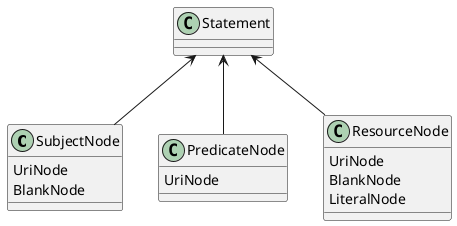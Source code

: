 @startuml


class SubjectNode {
    UriNode
    BlankNode
}

class PredicateNode {
    UriNode
}

class ResourceNode {
    UriNode
    BlankNode
    LiteralNode
}

Statement <-- SubjectNode
Statement <-- PredicateNode
Statement <-- ResourceNode


@enduml
